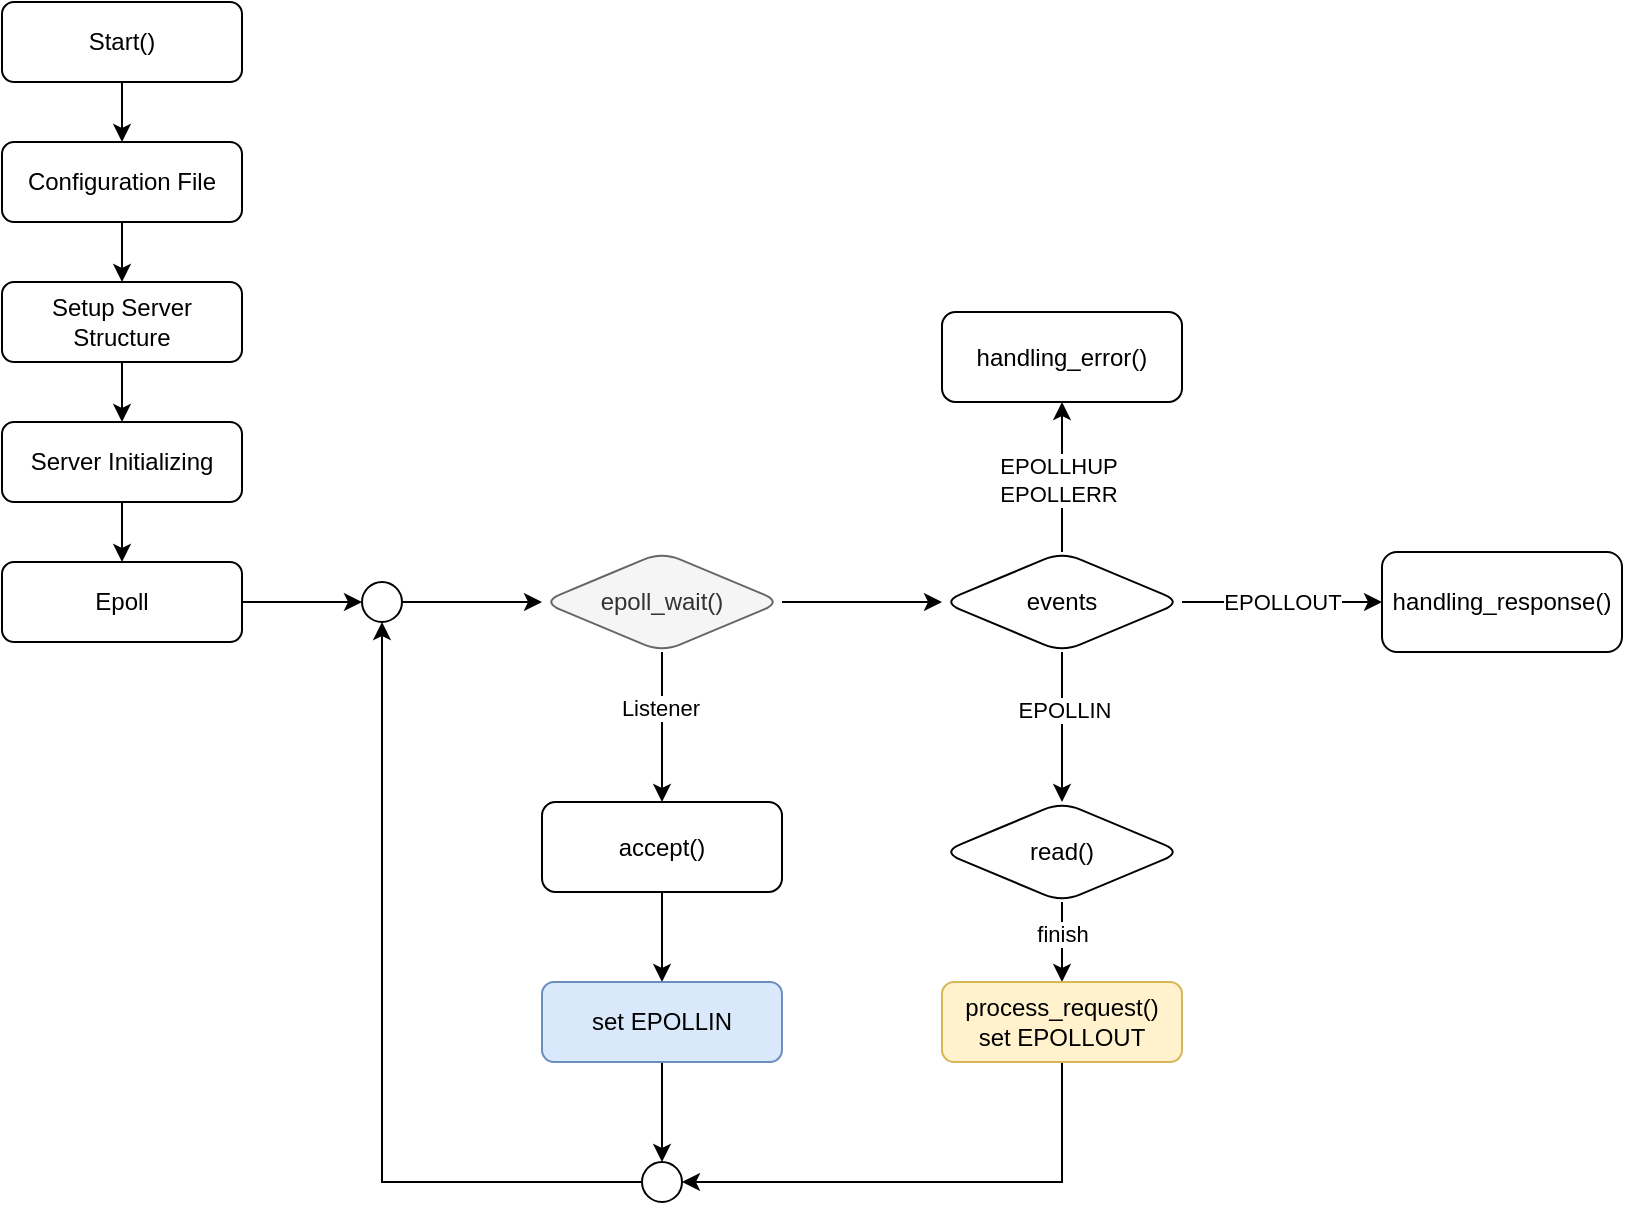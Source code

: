 <mxfile version="22.1.11" type="github">
  <diagram id="C5RBs43oDa-KdzZeNtuy" name="Page-1">
    <mxGraphModel dx="1038" dy="599" grid="1" gridSize="10" guides="1" tooltips="1" connect="1" arrows="1" fold="1" page="1" pageScale="1" pageWidth="1169" pageHeight="827" math="0" shadow="0">
      <root>
        <mxCell id="WIyWlLk6GJQsqaUBKTNV-0" />
        <mxCell id="WIyWlLk6GJQsqaUBKTNV-1" parent="WIyWlLk6GJQsqaUBKTNV-0" />
        <mxCell id="yXXLYNOuBSX8wuwPwn-O-1" value="" style="edgeStyle=orthogonalEdgeStyle;rounded=0;orthogonalLoop=1;jettySize=auto;html=1;" edge="1" parent="WIyWlLk6GJQsqaUBKTNV-1" source="WIyWlLk6GJQsqaUBKTNV-3" target="yXXLYNOuBSX8wuwPwn-O-0">
          <mxGeometry relative="1" as="geometry" />
        </mxCell>
        <mxCell id="WIyWlLk6GJQsqaUBKTNV-3" value="Start()" style="rounded=1;whiteSpace=wrap;html=1;fontSize=12;glass=0;strokeWidth=1;shadow=0;" parent="WIyWlLk6GJQsqaUBKTNV-1" vertex="1">
          <mxGeometry x="90" y="30" width="120" height="40" as="geometry" />
        </mxCell>
        <mxCell id="yXXLYNOuBSX8wuwPwn-O-3" value="" style="edgeStyle=orthogonalEdgeStyle;rounded=0;orthogonalLoop=1;jettySize=auto;html=1;" edge="1" parent="WIyWlLk6GJQsqaUBKTNV-1" source="yXXLYNOuBSX8wuwPwn-O-0" target="yXXLYNOuBSX8wuwPwn-O-2">
          <mxGeometry relative="1" as="geometry" />
        </mxCell>
        <mxCell id="yXXLYNOuBSX8wuwPwn-O-0" value="Configuration File" style="whiteSpace=wrap;html=1;rounded=1;glass=0;strokeWidth=1;shadow=0;" vertex="1" parent="WIyWlLk6GJQsqaUBKTNV-1">
          <mxGeometry x="90" y="100" width="120" height="40" as="geometry" />
        </mxCell>
        <mxCell id="yXXLYNOuBSX8wuwPwn-O-5" value="" style="edgeStyle=orthogonalEdgeStyle;rounded=0;orthogonalLoop=1;jettySize=auto;html=1;" edge="1" parent="WIyWlLk6GJQsqaUBKTNV-1" source="yXXLYNOuBSX8wuwPwn-O-2" target="yXXLYNOuBSX8wuwPwn-O-4">
          <mxGeometry relative="1" as="geometry" />
        </mxCell>
        <mxCell id="yXXLYNOuBSX8wuwPwn-O-2" value="Setup Server Structure" style="whiteSpace=wrap;html=1;rounded=1;glass=0;strokeWidth=1;shadow=0;" vertex="1" parent="WIyWlLk6GJQsqaUBKTNV-1">
          <mxGeometry x="90" y="170" width="120" height="40" as="geometry" />
        </mxCell>
        <mxCell id="yXXLYNOuBSX8wuwPwn-O-7" value="" style="edgeStyle=orthogonalEdgeStyle;rounded=0;orthogonalLoop=1;jettySize=auto;html=1;" edge="1" parent="WIyWlLk6GJQsqaUBKTNV-1" source="yXXLYNOuBSX8wuwPwn-O-4" target="yXXLYNOuBSX8wuwPwn-O-6">
          <mxGeometry relative="1" as="geometry" />
        </mxCell>
        <mxCell id="yXXLYNOuBSX8wuwPwn-O-4" value="Server Initializing" style="whiteSpace=wrap;html=1;rounded=1;glass=0;strokeWidth=1;shadow=0;" vertex="1" parent="WIyWlLk6GJQsqaUBKTNV-1">
          <mxGeometry x="90" y="240" width="120" height="40" as="geometry" />
        </mxCell>
        <mxCell id="yXXLYNOuBSX8wuwPwn-O-44" value="" style="edgeStyle=orthogonalEdgeStyle;rounded=0;orthogonalLoop=1;jettySize=auto;html=1;" edge="1" parent="WIyWlLk6GJQsqaUBKTNV-1" source="yXXLYNOuBSX8wuwPwn-O-6" target="yXXLYNOuBSX8wuwPwn-O-43">
          <mxGeometry relative="1" as="geometry" />
        </mxCell>
        <mxCell id="yXXLYNOuBSX8wuwPwn-O-6" value="Epoll" style="whiteSpace=wrap;html=1;rounded=1;glass=0;strokeWidth=1;shadow=0;" vertex="1" parent="WIyWlLk6GJQsqaUBKTNV-1">
          <mxGeometry x="90" y="310" width="120" height="40" as="geometry" />
        </mxCell>
        <mxCell id="yXXLYNOuBSX8wuwPwn-O-14" value="" style="edgeStyle=orthogonalEdgeStyle;rounded=0;orthogonalLoop=1;jettySize=auto;html=1;" edge="1" parent="WIyWlLk6GJQsqaUBKTNV-1" source="yXXLYNOuBSX8wuwPwn-O-9" target="yXXLYNOuBSX8wuwPwn-O-13">
          <mxGeometry relative="1" as="geometry" />
        </mxCell>
        <mxCell id="yXXLYNOuBSX8wuwPwn-O-15" value="Listener" style="edgeLabel;html=1;align=center;verticalAlign=middle;resizable=0;points=[];" vertex="1" connectable="0" parent="yXXLYNOuBSX8wuwPwn-O-14">
          <mxGeometry x="-0.247" y="-1" relative="1" as="geometry">
            <mxPoint as="offset" />
          </mxGeometry>
        </mxCell>
        <mxCell id="yXXLYNOuBSX8wuwPwn-O-17" value="" style="edgeStyle=orthogonalEdgeStyle;rounded=0;orthogonalLoop=1;jettySize=auto;html=1;" edge="1" parent="WIyWlLk6GJQsqaUBKTNV-1" source="yXXLYNOuBSX8wuwPwn-O-9" target="yXXLYNOuBSX8wuwPwn-O-16">
          <mxGeometry relative="1" as="geometry" />
        </mxCell>
        <mxCell id="yXXLYNOuBSX8wuwPwn-O-9" value="epoll_wait()" style="rhombus;whiteSpace=wrap;html=1;rounded=1;glass=0;strokeWidth=1;shadow=0;fillColor=#f5f5f5;fontColor=#333333;strokeColor=#666666;" vertex="1" parent="WIyWlLk6GJQsqaUBKTNV-1">
          <mxGeometry x="360" y="305" width="120" height="50" as="geometry" />
        </mxCell>
        <mxCell id="yXXLYNOuBSX8wuwPwn-O-27" value="" style="edgeStyle=orthogonalEdgeStyle;rounded=0;orthogonalLoop=1;jettySize=auto;html=1;" edge="1" parent="WIyWlLk6GJQsqaUBKTNV-1" source="yXXLYNOuBSX8wuwPwn-O-13" target="yXXLYNOuBSX8wuwPwn-O-26">
          <mxGeometry relative="1" as="geometry" />
        </mxCell>
        <mxCell id="yXXLYNOuBSX8wuwPwn-O-13" value="accept()" style="whiteSpace=wrap;html=1;rounded=1;glass=0;strokeWidth=1;shadow=0;" vertex="1" parent="WIyWlLk6GJQsqaUBKTNV-1">
          <mxGeometry x="360" y="430" width="120" height="45" as="geometry" />
        </mxCell>
        <mxCell id="yXXLYNOuBSX8wuwPwn-O-19" value="" style="edgeStyle=orthogonalEdgeStyle;rounded=0;orthogonalLoop=1;jettySize=auto;html=1;" edge="1" parent="WIyWlLk6GJQsqaUBKTNV-1" source="yXXLYNOuBSX8wuwPwn-O-16">
          <mxGeometry relative="1" as="geometry">
            <mxPoint x="620" y="430" as="targetPoint" />
          </mxGeometry>
        </mxCell>
        <mxCell id="yXXLYNOuBSX8wuwPwn-O-20" value="EPOLLIN" style="edgeLabel;html=1;align=center;verticalAlign=middle;resizable=0;points=[];" vertex="1" connectable="0" parent="yXXLYNOuBSX8wuwPwn-O-19">
          <mxGeometry x="-0.247" y="1" relative="1" as="geometry">
            <mxPoint as="offset" />
          </mxGeometry>
        </mxCell>
        <mxCell id="yXXLYNOuBSX8wuwPwn-O-22" value="EPOLLOUT" style="edgeStyle=orthogonalEdgeStyle;rounded=0;orthogonalLoop=1;jettySize=auto;html=1;" edge="1" parent="WIyWlLk6GJQsqaUBKTNV-1" source="yXXLYNOuBSX8wuwPwn-O-16" target="yXXLYNOuBSX8wuwPwn-O-21">
          <mxGeometry relative="1" as="geometry" />
        </mxCell>
        <mxCell id="yXXLYNOuBSX8wuwPwn-O-24" value="" style="edgeStyle=orthogonalEdgeStyle;rounded=0;orthogonalLoop=1;jettySize=auto;html=1;" edge="1" parent="WIyWlLk6GJQsqaUBKTNV-1" source="yXXLYNOuBSX8wuwPwn-O-16" target="yXXLYNOuBSX8wuwPwn-O-23">
          <mxGeometry relative="1" as="geometry" />
        </mxCell>
        <mxCell id="yXXLYNOuBSX8wuwPwn-O-25" value="EPOLLHUP&lt;br&gt;EPOLLERR" style="edgeLabel;html=1;align=center;verticalAlign=middle;resizable=0;points=[];" vertex="1" connectable="0" parent="yXXLYNOuBSX8wuwPwn-O-24">
          <mxGeometry x="-0.041" y="2" relative="1" as="geometry">
            <mxPoint as="offset" />
          </mxGeometry>
        </mxCell>
        <mxCell id="yXXLYNOuBSX8wuwPwn-O-16" value="events" style="rhombus;whiteSpace=wrap;html=1;rounded=1;glass=0;strokeWidth=1;shadow=0;" vertex="1" parent="WIyWlLk6GJQsqaUBKTNV-1">
          <mxGeometry x="560" y="305" width="120" height="50" as="geometry" />
        </mxCell>
        <mxCell id="yXXLYNOuBSX8wuwPwn-O-21" value="handling_response()" style="whiteSpace=wrap;html=1;rounded=1;glass=0;strokeWidth=1;shadow=0;" vertex="1" parent="WIyWlLk6GJQsqaUBKTNV-1">
          <mxGeometry x="780" y="305" width="120" height="50" as="geometry" />
        </mxCell>
        <mxCell id="yXXLYNOuBSX8wuwPwn-O-23" value="handling_error()" style="whiteSpace=wrap;html=1;rounded=1;glass=0;strokeWidth=1;shadow=0;" vertex="1" parent="WIyWlLk6GJQsqaUBKTNV-1">
          <mxGeometry x="560" y="185" width="120" height="45" as="geometry" />
        </mxCell>
        <mxCell id="yXXLYNOuBSX8wuwPwn-O-29" value="" style="edgeStyle=orthogonalEdgeStyle;rounded=0;orthogonalLoop=1;jettySize=auto;html=1;" edge="1" parent="WIyWlLk6GJQsqaUBKTNV-1" source="yXXLYNOuBSX8wuwPwn-O-26" target="yXXLYNOuBSX8wuwPwn-O-28">
          <mxGeometry relative="1" as="geometry" />
        </mxCell>
        <mxCell id="yXXLYNOuBSX8wuwPwn-O-26" value="set EPOLLIN" style="whiteSpace=wrap;html=1;rounded=1;glass=0;strokeWidth=1;shadow=0;fillColor=#dae8fc;strokeColor=#6c8ebf;" vertex="1" parent="WIyWlLk6GJQsqaUBKTNV-1">
          <mxGeometry x="360" y="520" width="120" height="40" as="geometry" />
        </mxCell>
        <mxCell id="yXXLYNOuBSX8wuwPwn-O-46" style="edgeStyle=orthogonalEdgeStyle;rounded=0;orthogonalLoop=1;jettySize=auto;html=1;entryX=0.5;entryY=1;entryDx=0;entryDy=0;" edge="1" parent="WIyWlLk6GJQsqaUBKTNV-1" source="yXXLYNOuBSX8wuwPwn-O-28" target="yXXLYNOuBSX8wuwPwn-O-43">
          <mxGeometry relative="1" as="geometry" />
        </mxCell>
        <mxCell id="yXXLYNOuBSX8wuwPwn-O-28" value="" style="ellipse;whiteSpace=wrap;html=1;rounded=1;glass=0;strokeWidth=1;shadow=0;" vertex="1" parent="WIyWlLk6GJQsqaUBKTNV-1">
          <mxGeometry x="410" y="610" width="20" height="20" as="geometry" />
        </mxCell>
        <mxCell id="yXXLYNOuBSX8wuwPwn-O-35" value="" style="edgeStyle=orthogonalEdgeStyle;rounded=0;orthogonalLoop=1;jettySize=auto;html=1;" edge="1" parent="WIyWlLk6GJQsqaUBKTNV-1" source="yXXLYNOuBSX8wuwPwn-O-32" target="yXXLYNOuBSX8wuwPwn-O-34">
          <mxGeometry relative="1" as="geometry" />
        </mxCell>
        <mxCell id="yXXLYNOuBSX8wuwPwn-O-40" value="finish" style="edgeLabel;html=1;align=center;verticalAlign=middle;resizable=0;points=[];" vertex="1" connectable="0" parent="yXXLYNOuBSX8wuwPwn-O-35">
          <mxGeometry x="-0.088" relative="1" as="geometry">
            <mxPoint y="-2" as="offset" />
          </mxGeometry>
        </mxCell>
        <mxCell id="yXXLYNOuBSX8wuwPwn-O-32" value="read()" style="rhombus;whiteSpace=wrap;html=1;rounded=1;glass=0;strokeWidth=1;shadow=0;" vertex="1" parent="WIyWlLk6GJQsqaUBKTNV-1">
          <mxGeometry x="560" y="430" width="120" height="50" as="geometry" />
        </mxCell>
        <mxCell id="yXXLYNOuBSX8wuwPwn-O-41" style="edgeStyle=orthogonalEdgeStyle;rounded=0;orthogonalLoop=1;jettySize=auto;html=1;entryX=1;entryY=0.5;entryDx=0;entryDy=0;" edge="1" parent="WIyWlLk6GJQsqaUBKTNV-1" source="yXXLYNOuBSX8wuwPwn-O-34" target="yXXLYNOuBSX8wuwPwn-O-28">
          <mxGeometry relative="1" as="geometry">
            <Array as="points">
              <mxPoint x="620" y="620" />
            </Array>
          </mxGeometry>
        </mxCell>
        <mxCell id="yXXLYNOuBSX8wuwPwn-O-34" value="process_request()&lt;br&gt;set EPOLLOUT" style="whiteSpace=wrap;html=1;rounded=1;glass=0;strokeWidth=1;shadow=0;fillColor=#fff2cc;strokeColor=#d6b656;" vertex="1" parent="WIyWlLk6GJQsqaUBKTNV-1">
          <mxGeometry x="560" y="520" width="120" height="40" as="geometry" />
        </mxCell>
        <mxCell id="yXXLYNOuBSX8wuwPwn-O-45" value="" style="edgeStyle=orthogonalEdgeStyle;rounded=0;orthogonalLoop=1;jettySize=auto;html=1;" edge="1" parent="WIyWlLk6GJQsqaUBKTNV-1" source="yXXLYNOuBSX8wuwPwn-O-43" target="yXXLYNOuBSX8wuwPwn-O-9">
          <mxGeometry relative="1" as="geometry" />
        </mxCell>
        <mxCell id="yXXLYNOuBSX8wuwPwn-O-43" value="" style="ellipse;whiteSpace=wrap;html=1;rounded=1;glass=0;strokeWidth=1;shadow=0;" vertex="1" parent="WIyWlLk6GJQsqaUBKTNV-1">
          <mxGeometry x="270" y="320" width="20" height="20" as="geometry" />
        </mxCell>
      </root>
    </mxGraphModel>
  </diagram>
</mxfile>
